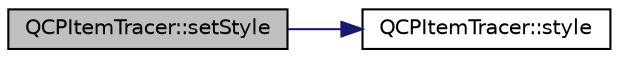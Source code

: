 digraph "QCPItemTracer::setStyle"
{
 // LATEX_PDF_SIZE
  edge [fontname="Helvetica",fontsize="10",labelfontname="Helvetica",labelfontsize="10"];
  node [fontname="Helvetica",fontsize="10",shape=record];
  rankdir="LR";
  Node1 [label="QCPItemTracer::setStyle",height=0.2,width=0.4,color="black", fillcolor="grey75", style="filled", fontcolor="black",tooltip=" "];
  Node1 -> Node2 [color="midnightblue",fontsize="10",style="solid",fontname="Helvetica"];
  Node2 [label="QCPItemTracer::style",height=0.2,width=0.4,color="black", fillcolor="white", style="filled",URL="$classQCPItemTracer.html#afdaee32c9ccc9c14502b28d3d86bf5ed",tooltip=" "];
}
